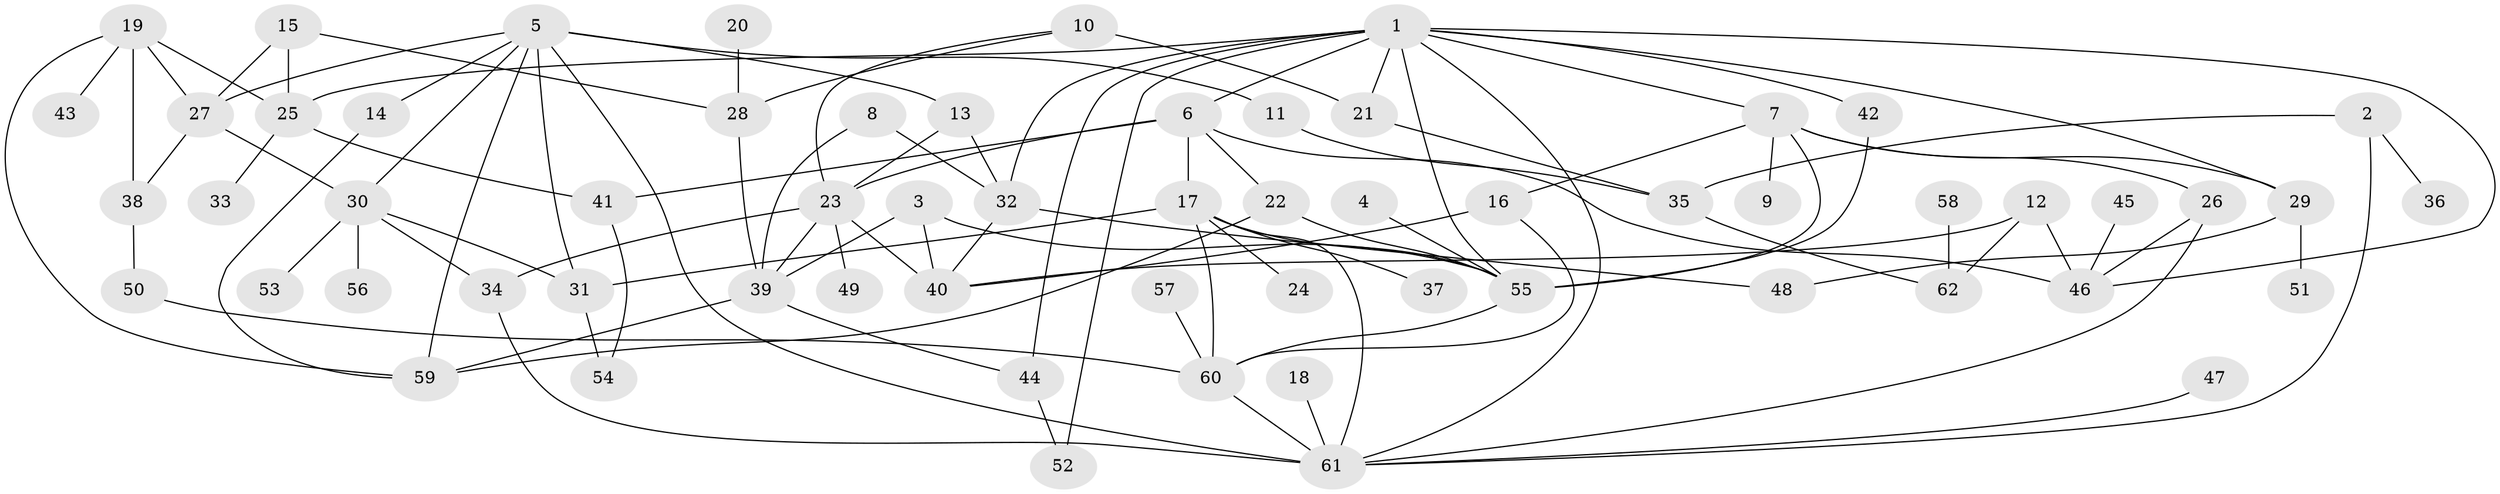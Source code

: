 // original degree distribution, {10: 0.008064516129032258, 4: 0.12903225806451613, 9: 0.016129032258064516, 2: 0.3225806451612903, 5: 0.08064516129032258, 6: 0.024193548387096774, 3: 0.1935483870967742, 1: 0.22580645161290322}
// Generated by graph-tools (version 1.1) at 2025/49/03/09/25 03:49:23]
// undirected, 62 vertices, 105 edges
graph export_dot {
graph [start="1"]
  node [color=gray90,style=filled];
  1;
  2;
  3;
  4;
  5;
  6;
  7;
  8;
  9;
  10;
  11;
  12;
  13;
  14;
  15;
  16;
  17;
  18;
  19;
  20;
  21;
  22;
  23;
  24;
  25;
  26;
  27;
  28;
  29;
  30;
  31;
  32;
  33;
  34;
  35;
  36;
  37;
  38;
  39;
  40;
  41;
  42;
  43;
  44;
  45;
  46;
  47;
  48;
  49;
  50;
  51;
  52;
  53;
  54;
  55;
  56;
  57;
  58;
  59;
  60;
  61;
  62;
  1 -- 6 [weight=1.0];
  1 -- 7 [weight=1.0];
  1 -- 21 [weight=1.0];
  1 -- 25 [weight=1.0];
  1 -- 29 [weight=1.0];
  1 -- 32 [weight=1.0];
  1 -- 42 [weight=1.0];
  1 -- 44 [weight=1.0];
  1 -- 46 [weight=1.0];
  1 -- 52 [weight=1.0];
  1 -- 55 [weight=1.0];
  1 -- 61 [weight=1.0];
  2 -- 35 [weight=1.0];
  2 -- 36 [weight=1.0];
  2 -- 61 [weight=1.0];
  3 -- 39 [weight=1.0];
  3 -- 40 [weight=1.0];
  3 -- 55 [weight=1.0];
  4 -- 55 [weight=1.0];
  5 -- 11 [weight=1.0];
  5 -- 13 [weight=1.0];
  5 -- 14 [weight=1.0];
  5 -- 27 [weight=1.0];
  5 -- 30 [weight=1.0];
  5 -- 31 [weight=1.0];
  5 -- 59 [weight=1.0];
  5 -- 61 [weight=2.0];
  6 -- 17 [weight=1.0];
  6 -- 22 [weight=1.0];
  6 -- 23 [weight=1.0];
  6 -- 41 [weight=1.0];
  6 -- 46 [weight=1.0];
  7 -- 9 [weight=1.0];
  7 -- 16 [weight=1.0];
  7 -- 26 [weight=1.0];
  7 -- 29 [weight=1.0];
  7 -- 55 [weight=1.0];
  8 -- 32 [weight=1.0];
  8 -- 39 [weight=1.0];
  10 -- 21 [weight=2.0];
  10 -- 23 [weight=1.0];
  10 -- 28 [weight=1.0];
  11 -- 35 [weight=1.0];
  12 -- 40 [weight=1.0];
  12 -- 46 [weight=1.0];
  12 -- 62 [weight=1.0];
  13 -- 23 [weight=1.0];
  13 -- 32 [weight=1.0];
  14 -- 59 [weight=1.0];
  15 -- 25 [weight=1.0];
  15 -- 27 [weight=1.0];
  15 -- 28 [weight=1.0];
  16 -- 40 [weight=1.0];
  16 -- 60 [weight=1.0];
  17 -- 24 [weight=1.0];
  17 -- 31 [weight=1.0];
  17 -- 37 [weight=1.0];
  17 -- 55 [weight=1.0];
  17 -- 60 [weight=1.0];
  17 -- 61 [weight=1.0];
  18 -- 61 [weight=1.0];
  19 -- 25 [weight=1.0];
  19 -- 27 [weight=1.0];
  19 -- 38 [weight=1.0];
  19 -- 43 [weight=1.0];
  19 -- 59 [weight=1.0];
  20 -- 28 [weight=1.0];
  21 -- 35 [weight=1.0];
  22 -- 55 [weight=1.0];
  22 -- 59 [weight=1.0];
  23 -- 34 [weight=1.0];
  23 -- 39 [weight=1.0];
  23 -- 40 [weight=1.0];
  23 -- 49 [weight=1.0];
  25 -- 33 [weight=1.0];
  25 -- 41 [weight=1.0];
  26 -- 46 [weight=1.0];
  26 -- 61 [weight=1.0];
  27 -- 30 [weight=1.0];
  27 -- 38 [weight=1.0];
  28 -- 39 [weight=1.0];
  29 -- 48 [weight=1.0];
  29 -- 51 [weight=1.0];
  30 -- 31 [weight=1.0];
  30 -- 34 [weight=1.0];
  30 -- 53 [weight=1.0];
  30 -- 56 [weight=1.0];
  31 -- 54 [weight=1.0];
  32 -- 40 [weight=1.0];
  32 -- 48 [weight=1.0];
  34 -- 61 [weight=1.0];
  35 -- 62 [weight=1.0];
  38 -- 50 [weight=1.0];
  39 -- 44 [weight=1.0];
  39 -- 59 [weight=1.0];
  41 -- 54 [weight=1.0];
  42 -- 55 [weight=1.0];
  44 -- 52 [weight=1.0];
  45 -- 46 [weight=1.0];
  47 -- 61 [weight=1.0];
  50 -- 60 [weight=1.0];
  55 -- 60 [weight=1.0];
  57 -- 60 [weight=1.0];
  58 -- 62 [weight=1.0];
  60 -- 61 [weight=1.0];
}

